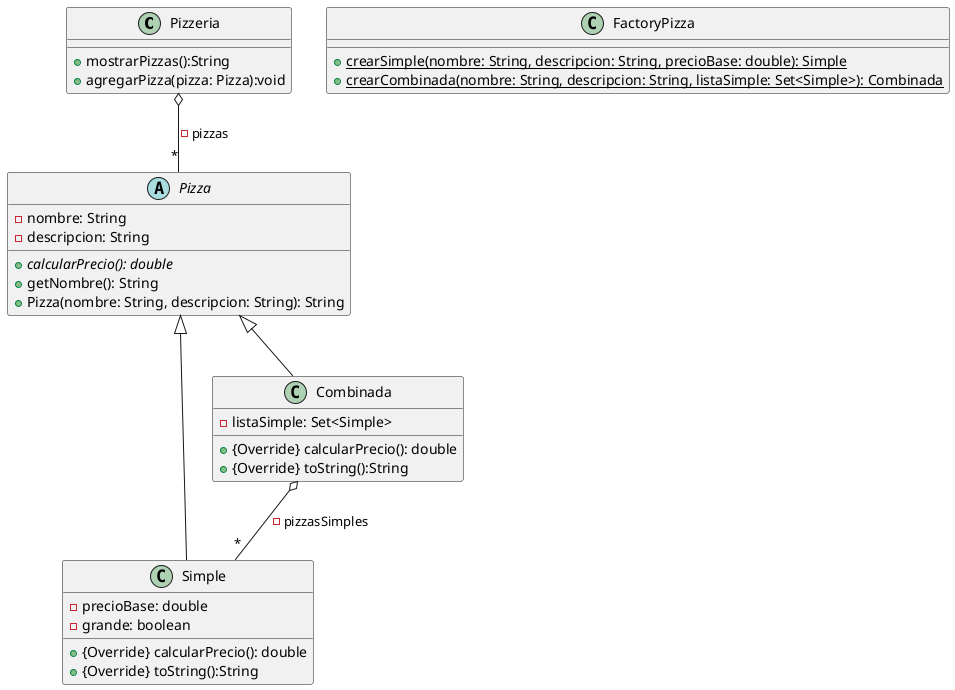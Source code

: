 @startuml
class Pizzeria{
+ mostrarPizzas():String
+ agregarPizza(pizza: Pizza):void
}

abstract class Pizza{
- nombre: String
- descripcion: String
+ {abstract} calcularPrecio(): double
+ getNombre(): String
+ Pizza(nombre: String, descripcion: String): String
}

class FactoryPizza{
+{static} crearSimple(nombre: String, descripcion: String, precioBase: double): Simple
+{static} crearCombinada(nombre: String, descripcion: String, listaSimple: Set<Simple>): Combinada
}

class Simple{
- precioBase: double
- grande: boolean
+{Override} calcularPrecio(): double
+{Override} toString():String
}

class Combinada{
- listaSimple: Set<Simple>
+{Override} calcularPrecio(): double
+{Override} toString():String
}

Pizzeria o-- "*" Pizza: -pizzas
Simple -up-|> Pizza
Combinada -up-|> Pizza
Combinada o-- "*" Simple: - pizzasSimples

@enduml